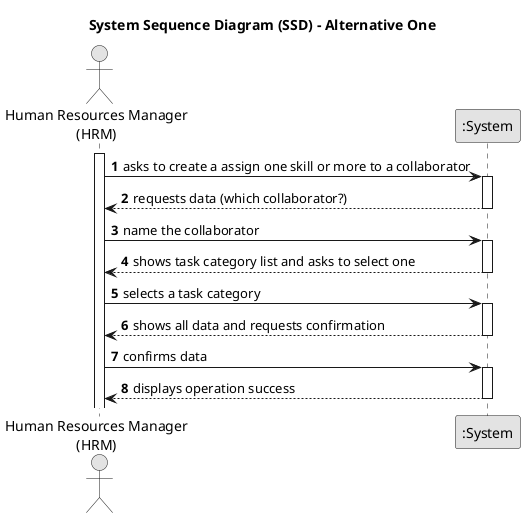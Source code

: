 @startuml
skinparam monochrome true
skinparam packageStyle rectangle
skinparam shadowing false

title System Sequence Diagram (SSD) - Alternative One

autonumber

actor "Human Resources Manager\n(HRM)" as Employee
participant ":System" as System

activate Employee

    Employee -> System : asks to create a assign one skill or more to a collaborator
    activate System

        System --> Employee : requests data (which collaborator?)
    deactivate System

    Employee -> System : name the collaborator
    activate System

        System --> Employee : shows task category list and asks to select one
    deactivate System

    Employee -> System : selects a task category
    activate System

        System --> Employee : shows all data and requests confirmation
    deactivate System

    Employee -> System : confirms data
    activate System

        System --> Employee : displays operation success
    deactivate System

@enduml